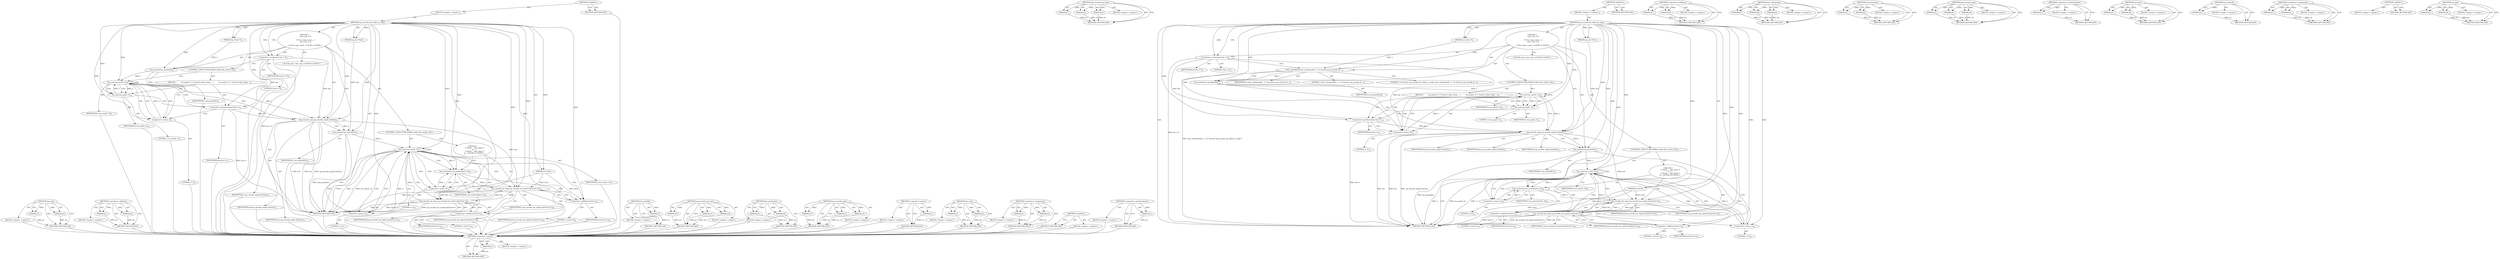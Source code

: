 digraph "lua_pop" {
vulnerable_99 [label=<(METHOD,lua_pop)>];
vulnerable_100 [label=<(PARAM,p1)>];
vulnerable_101 [label=<(PARAM,p2)>];
vulnerable_102 [label=<(BLOCK,&lt;empty&gt;,&lt;empty&gt;)>];
vulnerable_103 [label=<(METHOD_RETURN,ANY)>];
vulnerable_125 [label=<(METHOD,&lt;operator&gt;.addition)>];
vulnerable_126 [label=<(PARAM,p1)>];
vulnerable_127 [label=<(PARAM,p2)>];
vulnerable_128 [label=<(BLOCK,&lt;empty&gt;,&lt;empty&gt;)>];
vulnerable_129 [label=<(METHOD_RETURN,ANY)>];
vulnerable_6 [label=<(METHOD,&lt;global&gt;)<SUB>1</SUB>>];
vulnerable_7 [label=<(BLOCK,&lt;empty&gt;,&lt;empty&gt;)<SUB>1</SUB>>];
vulnerable_8 [label=<(METHOD,mp_encode_lua_table_as_map)<SUB>1</SUB>>];
vulnerable_9 [label=<(PARAM,lua_State *L)<SUB>1</SUB>>];
vulnerable_10 [label=<(PARAM,mp_buf *buf)<SUB>1</SUB>>];
vulnerable_11 [label=<(PARAM,int level)<SUB>1</SUB>>];
vulnerable_12 [label="<(BLOCK,{
    size_t len = 0;

    /* First step: count...,{
    size_t len = 0;

    /* First step: count...)<SUB>1</SUB>>"];
vulnerable_13 [label="<(LOCAL,size_t len: size_t)<SUB>2</SUB>>"];
vulnerable_14 [label=<(&lt;operator&gt;.assignment,len = 0)<SUB>2</SUB>>];
vulnerable_15 [label=<(IDENTIFIER,len,len = 0)<SUB>2</SUB>>];
vulnerable_16 [label=<(LITERAL,0,len = 0)<SUB>2</SUB>>];
vulnerable_17 [label=<(lua_pushnil,lua_pushnil(L))<SUB>8</SUB>>];
vulnerable_18 [label=<(IDENTIFIER,L,lua_pushnil(L))<SUB>8</SUB>>];
vulnerable_19 [label=<(CONTROL_STRUCTURE,WHILE,while (lua_next(L,-2)))<SUB>9</SUB>>];
vulnerable_20 [label=<(lua_next,lua_next(L,-2))<SUB>9</SUB>>];
vulnerable_21 [label=<(IDENTIFIER,L,lua_next(L,-2))<SUB>9</SUB>>];
vulnerable_22 [label=<(&lt;operator&gt;.minus,-2)<SUB>9</SUB>>];
vulnerable_23 [label=<(LITERAL,2,-2)<SUB>9</SUB>>];
vulnerable_24 [label=<(BLOCK,{
         lua_pop(L,1); /* remove value, keep ...,{
         lua_pop(L,1); /* remove value, keep ...)<SUB>9</SUB>>];
vulnerable_25 [label=<(lua_pop,lua_pop(L,1))<SUB>10</SUB>>];
vulnerable_26 [label=<(IDENTIFIER,L,lua_pop(L,1))<SUB>10</SUB>>];
vulnerable_27 [label=<(LITERAL,1,lua_pop(L,1))<SUB>10</SUB>>];
vulnerable_28 [label=<(&lt;operator&gt;.postIncrement,len++)<SUB>11</SUB>>];
vulnerable_29 [label=<(IDENTIFIER,len,len++)<SUB>11</SUB>>];
vulnerable_30 [label=<(mp_encode_map,mp_encode_map(L,buf,len))<SUB>15</SUB>>];
vulnerable_31 [label=<(IDENTIFIER,L,mp_encode_map(L,buf,len))<SUB>15</SUB>>];
vulnerable_32 [label=<(IDENTIFIER,buf,mp_encode_map(L,buf,len))<SUB>15</SUB>>];
vulnerable_33 [label=<(IDENTIFIER,len,mp_encode_map(L,buf,len))<SUB>15</SUB>>];
vulnerable_34 [label=<(lua_pushnil,lua_pushnil(L))<SUB>16</SUB>>];
vulnerable_35 [label=<(IDENTIFIER,L,lua_pushnil(L))<SUB>16</SUB>>];
vulnerable_36 [label=<(CONTROL_STRUCTURE,WHILE,while (lua_next(L,-2)))<SUB>17</SUB>>];
vulnerable_37 [label=<(lua_next,lua_next(L,-2))<SUB>17</SUB>>];
vulnerable_38 [label=<(IDENTIFIER,L,lua_next(L,-2))<SUB>17</SUB>>];
vulnerable_39 [label=<(&lt;operator&gt;.minus,-2)<SUB>17</SUB>>];
vulnerable_40 [label=<(LITERAL,2,-2)<SUB>17</SUB>>];
vulnerable_41 [label="<(BLOCK,{
        /* Stack: ... key value */
        lu...,{
        /* Stack: ... key value */
        lu...)<SUB>17</SUB>>"];
vulnerable_42 [label=<(lua_pushvalue,lua_pushvalue(L,-2))<SUB>19</SUB>>];
vulnerable_43 [label=<(IDENTIFIER,L,lua_pushvalue(L,-2))<SUB>19</SUB>>];
vulnerable_44 [label=<(&lt;operator&gt;.minus,-2)<SUB>19</SUB>>];
vulnerable_45 [label=<(LITERAL,2,-2)<SUB>19</SUB>>];
vulnerable_46 [label=<(mp_encode_lua_type,mp_encode_lua_type(L,buf,level+1))<SUB>20</SUB>>];
vulnerable_47 [label=<(IDENTIFIER,L,mp_encode_lua_type(L,buf,level+1))<SUB>20</SUB>>];
vulnerable_48 [label=<(IDENTIFIER,buf,mp_encode_lua_type(L,buf,level+1))<SUB>20</SUB>>];
vulnerable_49 [label=<(&lt;operator&gt;.addition,level+1)<SUB>20</SUB>>];
vulnerable_50 [label=<(IDENTIFIER,level,level+1)<SUB>20</SUB>>];
vulnerable_51 [label=<(LITERAL,1,level+1)<SUB>20</SUB>>];
vulnerable_52 [label=<(mp_encode_lua_type,mp_encode_lua_type(L,buf,level+1))<SUB>21</SUB>>];
vulnerable_53 [label=<(IDENTIFIER,L,mp_encode_lua_type(L,buf,level+1))<SUB>21</SUB>>];
vulnerable_54 [label=<(IDENTIFIER,buf,mp_encode_lua_type(L,buf,level+1))<SUB>21</SUB>>];
vulnerable_55 [label=<(&lt;operator&gt;.addition,level+1)<SUB>21</SUB>>];
vulnerable_56 [label=<(IDENTIFIER,level,level+1)<SUB>21</SUB>>];
vulnerable_57 [label=<(LITERAL,1,level+1)<SUB>21</SUB>>];
vulnerable_58 [label=<(METHOD_RETURN,void)<SUB>1</SUB>>];
vulnerable_60 [label=<(METHOD_RETURN,ANY)<SUB>1</SUB>>];
vulnerable_86 [label=<(METHOD,lua_pushnil)>];
vulnerable_87 [label=<(PARAM,p1)>];
vulnerable_88 [label=<(BLOCK,&lt;empty&gt;,&lt;empty&gt;)>];
vulnerable_89 [label=<(METHOD_RETURN,ANY)>];
vulnerable_119 [label=<(METHOD,mp_encode_lua_type)>];
vulnerable_120 [label=<(PARAM,p1)>];
vulnerable_121 [label=<(PARAM,p2)>];
vulnerable_122 [label=<(PARAM,p3)>];
vulnerable_123 [label=<(BLOCK,&lt;empty&gt;,&lt;empty&gt;)>];
vulnerable_124 [label=<(METHOD_RETURN,ANY)>];
vulnerable_114 [label=<(METHOD,lua_pushvalue)>];
vulnerable_115 [label=<(PARAM,p1)>];
vulnerable_116 [label=<(PARAM,p2)>];
vulnerable_117 [label=<(BLOCK,&lt;empty&gt;,&lt;empty&gt;)>];
vulnerable_118 [label=<(METHOD_RETURN,ANY)>];
vulnerable_108 [label=<(METHOD,mp_encode_map)>];
vulnerable_109 [label=<(PARAM,p1)>];
vulnerable_110 [label=<(PARAM,p2)>];
vulnerable_111 [label=<(PARAM,p3)>];
vulnerable_112 [label=<(BLOCK,&lt;empty&gt;,&lt;empty&gt;)>];
vulnerable_113 [label=<(METHOD_RETURN,ANY)>];
vulnerable_95 [label=<(METHOD,&lt;operator&gt;.minus)>];
vulnerable_96 [label=<(PARAM,p1)>];
vulnerable_97 [label=<(BLOCK,&lt;empty&gt;,&lt;empty&gt;)>];
vulnerable_98 [label=<(METHOD_RETURN,ANY)>];
vulnerable_90 [label=<(METHOD,lua_next)>];
vulnerable_91 [label=<(PARAM,p1)>];
vulnerable_92 [label=<(PARAM,p2)>];
vulnerable_93 [label=<(BLOCK,&lt;empty&gt;,&lt;empty&gt;)>];
vulnerable_94 [label=<(METHOD_RETURN,ANY)>];
vulnerable_81 [label=<(METHOD,&lt;operator&gt;.assignment)>];
vulnerable_82 [label=<(PARAM,p1)>];
vulnerable_83 [label=<(PARAM,p2)>];
vulnerable_84 [label=<(BLOCK,&lt;empty&gt;,&lt;empty&gt;)>];
vulnerable_85 [label=<(METHOD_RETURN,ANY)>];
vulnerable_75 [label=<(METHOD,&lt;global&gt;)<SUB>1</SUB>>];
vulnerable_76 [label=<(BLOCK,&lt;empty&gt;,&lt;empty&gt;)>];
vulnerable_77 [label=<(METHOD_RETURN,ANY)>];
vulnerable_104 [label=<(METHOD,&lt;operator&gt;.postIncrement)>];
vulnerable_105 [label=<(PARAM,p1)>];
vulnerable_106 [label=<(BLOCK,&lt;empty&gt;,&lt;empty&gt;)>];
vulnerable_107 [label=<(METHOD_RETURN,ANY)>];
fixed_107 [label=<(METHOD,&lt;operator&gt;.minus)>];
fixed_108 [label=<(PARAM,p1)>];
fixed_109 [label=<(BLOCK,&lt;empty&gt;,&lt;empty&gt;)>];
fixed_110 [label=<(METHOD_RETURN,ANY)>];
fixed_131 [label=<(METHOD,mp_encode_lua_type)>];
fixed_132 [label=<(PARAM,p1)>];
fixed_133 [label=<(PARAM,p2)>];
fixed_134 [label=<(PARAM,p3)>];
fixed_135 [label=<(BLOCK,&lt;empty&gt;,&lt;empty&gt;)>];
fixed_136 [label=<(METHOD_RETURN,ANY)>];
fixed_6 [label=<(METHOD,&lt;global&gt;)<SUB>1</SUB>>];
fixed_7 [label=<(BLOCK,&lt;empty&gt;,&lt;empty&gt;)<SUB>1</SUB>>];
fixed_8 [label=<(METHOD,mp_encode_lua_table_as_map)<SUB>1</SUB>>];
fixed_9 [label=<(PARAM,lua_State *L)<SUB>1</SUB>>];
fixed_10 [label=<(PARAM,mp_buf *buf)<SUB>1</SUB>>];
fixed_11 [label=<(PARAM,int level)<SUB>1</SUB>>];
fixed_12 [label="<(BLOCK,{
    size_t len = 0;

    /* First step: count...,{
    size_t len = 0;

    /* First step: count...)<SUB>1</SUB>>"];
fixed_13 [label="<(LOCAL,size_t len: size_t)<SUB>2</SUB>>"];
fixed_14 [label=<(&lt;operator&gt;.assignment,len = 0)<SUB>2</SUB>>];
fixed_15 [label=<(IDENTIFIER,len,len = 0)<SUB>2</SUB>>];
fixed_16 [label=<(LITERAL,0,len = 0)<SUB>2</SUB>>];
fixed_17 [label=<(luaL_checkstack,luaL_checkstack(L, 3, &quot;in function mp_encode_lu...)<SUB>8</SUB>>];
fixed_18 [label=<(IDENTIFIER,L,luaL_checkstack(L, 3, &quot;in function mp_encode_lu...)<SUB>8</SUB>>];
fixed_19 [label=<(LITERAL,3,luaL_checkstack(L, 3, &quot;in function mp_encode_lu...)<SUB>8</SUB>>];
fixed_20 [label=<(LITERAL,&quot;in function mp_encode_lua_table_as_map&quot;,luaL_checkstack(L, 3, &quot;in function mp_encode_lu...)<SUB>8</SUB>>];
fixed_21 [label=<(lua_pushnil,lua_pushnil(L))<SUB>9</SUB>>];
fixed_22 [label=<(IDENTIFIER,L,lua_pushnil(L))<SUB>9</SUB>>];
fixed_23 [label=<(CONTROL_STRUCTURE,WHILE,while (lua_next(L,-2)))<SUB>10</SUB>>];
fixed_24 [label=<(lua_next,lua_next(L,-2))<SUB>10</SUB>>];
fixed_25 [label=<(IDENTIFIER,L,lua_next(L,-2))<SUB>10</SUB>>];
fixed_26 [label=<(&lt;operator&gt;.minus,-2)<SUB>10</SUB>>];
fixed_27 [label=<(LITERAL,2,-2)<SUB>10</SUB>>];
fixed_28 [label=<(BLOCK,{
         lua_pop(L,1); /* remove value, keep ...,{
         lua_pop(L,1); /* remove value, keep ...)<SUB>10</SUB>>];
fixed_29 [label=<(lua_pop,lua_pop(L,1))<SUB>11</SUB>>];
fixed_30 [label=<(IDENTIFIER,L,lua_pop(L,1))<SUB>11</SUB>>];
fixed_31 [label=<(LITERAL,1,lua_pop(L,1))<SUB>11</SUB>>];
fixed_32 [label=<(&lt;operator&gt;.postIncrement,len++)<SUB>12</SUB>>];
fixed_33 [label=<(IDENTIFIER,len,len++)<SUB>12</SUB>>];
fixed_34 [label=<(mp_encode_map,mp_encode_map(L,buf,len))<SUB>16</SUB>>];
fixed_35 [label=<(IDENTIFIER,L,mp_encode_map(L,buf,len))<SUB>16</SUB>>];
fixed_36 [label=<(IDENTIFIER,buf,mp_encode_map(L,buf,len))<SUB>16</SUB>>];
fixed_37 [label=<(IDENTIFIER,len,mp_encode_map(L,buf,len))<SUB>16</SUB>>];
fixed_38 [label=<(lua_pushnil,lua_pushnil(L))<SUB>17</SUB>>];
fixed_39 [label=<(IDENTIFIER,L,lua_pushnil(L))<SUB>17</SUB>>];
fixed_40 [label=<(CONTROL_STRUCTURE,WHILE,while (lua_next(L,-2)))<SUB>18</SUB>>];
fixed_41 [label=<(lua_next,lua_next(L,-2))<SUB>18</SUB>>];
fixed_42 [label=<(IDENTIFIER,L,lua_next(L,-2))<SUB>18</SUB>>];
fixed_43 [label=<(&lt;operator&gt;.minus,-2)<SUB>18</SUB>>];
fixed_44 [label=<(LITERAL,2,-2)<SUB>18</SUB>>];
fixed_45 [label="<(BLOCK,{
        /* Stack: ... key value */
        lu...,{
        /* Stack: ... key value */
        lu...)<SUB>18</SUB>>"];
fixed_46 [label=<(lua_pushvalue,lua_pushvalue(L,-2))<SUB>20</SUB>>];
fixed_47 [label=<(IDENTIFIER,L,lua_pushvalue(L,-2))<SUB>20</SUB>>];
fixed_48 [label=<(&lt;operator&gt;.minus,-2)<SUB>20</SUB>>];
fixed_49 [label=<(LITERAL,2,-2)<SUB>20</SUB>>];
fixed_50 [label=<(mp_encode_lua_type,mp_encode_lua_type(L,buf,level+1))<SUB>21</SUB>>];
fixed_51 [label=<(IDENTIFIER,L,mp_encode_lua_type(L,buf,level+1))<SUB>21</SUB>>];
fixed_52 [label=<(IDENTIFIER,buf,mp_encode_lua_type(L,buf,level+1))<SUB>21</SUB>>];
fixed_53 [label=<(&lt;operator&gt;.addition,level+1)<SUB>21</SUB>>];
fixed_54 [label=<(IDENTIFIER,level,level+1)<SUB>21</SUB>>];
fixed_55 [label=<(LITERAL,1,level+1)<SUB>21</SUB>>];
fixed_56 [label=<(mp_encode_lua_type,mp_encode_lua_type(L,buf,level+1))<SUB>22</SUB>>];
fixed_57 [label=<(IDENTIFIER,L,mp_encode_lua_type(L,buf,level+1))<SUB>22</SUB>>];
fixed_58 [label=<(IDENTIFIER,buf,mp_encode_lua_type(L,buf,level+1))<SUB>22</SUB>>];
fixed_59 [label=<(&lt;operator&gt;.addition,level+1)<SUB>22</SUB>>];
fixed_60 [label=<(IDENTIFIER,level,level+1)<SUB>22</SUB>>];
fixed_61 [label=<(LITERAL,1,level+1)<SUB>22</SUB>>];
fixed_62 [label=<(METHOD_RETURN,void)<SUB>1</SUB>>];
fixed_64 [label=<(METHOD_RETURN,ANY)<SUB>1</SUB>>];
fixed_137 [label=<(METHOD,&lt;operator&gt;.addition)>];
fixed_138 [label=<(PARAM,p1)>];
fixed_139 [label=<(PARAM,p2)>];
fixed_140 [label=<(BLOCK,&lt;empty&gt;,&lt;empty&gt;)>];
fixed_141 [label=<(METHOD_RETURN,ANY)>];
fixed_92 [label=<(METHOD,luaL_checkstack)>];
fixed_93 [label=<(PARAM,p1)>];
fixed_94 [label=<(PARAM,p2)>];
fixed_95 [label=<(PARAM,p3)>];
fixed_96 [label=<(BLOCK,&lt;empty&gt;,&lt;empty&gt;)>];
fixed_97 [label=<(METHOD_RETURN,ANY)>];
fixed_126 [label=<(METHOD,lua_pushvalue)>];
fixed_127 [label=<(PARAM,p1)>];
fixed_128 [label=<(PARAM,p2)>];
fixed_129 [label=<(BLOCK,&lt;empty&gt;,&lt;empty&gt;)>];
fixed_130 [label=<(METHOD_RETURN,ANY)>];
fixed_120 [label=<(METHOD,mp_encode_map)>];
fixed_121 [label=<(PARAM,p1)>];
fixed_122 [label=<(PARAM,p2)>];
fixed_123 [label=<(PARAM,p3)>];
fixed_124 [label=<(BLOCK,&lt;empty&gt;,&lt;empty&gt;)>];
fixed_125 [label=<(METHOD_RETURN,ANY)>];
fixed_116 [label=<(METHOD,&lt;operator&gt;.postIncrement)>];
fixed_117 [label=<(PARAM,p1)>];
fixed_118 [label=<(BLOCK,&lt;empty&gt;,&lt;empty&gt;)>];
fixed_119 [label=<(METHOD_RETURN,ANY)>];
fixed_102 [label=<(METHOD,lua_next)>];
fixed_103 [label=<(PARAM,p1)>];
fixed_104 [label=<(PARAM,p2)>];
fixed_105 [label=<(BLOCK,&lt;empty&gt;,&lt;empty&gt;)>];
fixed_106 [label=<(METHOD_RETURN,ANY)>];
fixed_98 [label=<(METHOD,lua_pushnil)>];
fixed_99 [label=<(PARAM,p1)>];
fixed_100 [label=<(BLOCK,&lt;empty&gt;,&lt;empty&gt;)>];
fixed_101 [label=<(METHOD_RETURN,ANY)>];
fixed_87 [label=<(METHOD,&lt;operator&gt;.assignment)>];
fixed_88 [label=<(PARAM,p1)>];
fixed_89 [label=<(PARAM,p2)>];
fixed_90 [label=<(BLOCK,&lt;empty&gt;,&lt;empty&gt;)>];
fixed_91 [label=<(METHOD_RETURN,ANY)>];
fixed_81 [label=<(METHOD,&lt;global&gt;)<SUB>1</SUB>>];
fixed_82 [label=<(BLOCK,&lt;empty&gt;,&lt;empty&gt;)>];
fixed_83 [label=<(METHOD_RETURN,ANY)>];
fixed_111 [label=<(METHOD,lua_pop)>];
fixed_112 [label=<(PARAM,p1)>];
fixed_113 [label=<(PARAM,p2)>];
fixed_114 [label=<(BLOCK,&lt;empty&gt;,&lt;empty&gt;)>];
fixed_115 [label=<(METHOD_RETURN,ANY)>];
vulnerable_99 -> vulnerable_100  [key=0, label="AST: "];
vulnerable_99 -> vulnerable_100  [key=1, label="DDG: "];
vulnerable_99 -> vulnerable_102  [key=0, label="AST: "];
vulnerable_99 -> vulnerable_101  [key=0, label="AST: "];
vulnerable_99 -> vulnerable_101  [key=1, label="DDG: "];
vulnerable_99 -> vulnerable_103  [key=0, label="AST: "];
vulnerable_99 -> vulnerable_103  [key=1, label="CFG: "];
vulnerable_100 -> vulnerable_103  [key=0, label="DDG: p1"];
vulnerable_101 -> vulnerable_103  [key=0, label="DDG: p2"];
vulnerable_102 -> fixed_107  [key=0];
vulnerable_103 -> fixed_107  [key=0];
vulnerable_125 -> vulnerable_126  [key=0, label="AST: "];
vulnerable_125 -> vulnerable_126  [key=1, label="DDG: "];
vulnerable_125 -> vulnerable_128  [key=0, label="AST: "];
vulnerable_125 -> vulnerable_127  [key=0, label="AST: "];
vulnerable_125 -> vulnerable_127  [key=1, label="DDG: "];
vulnerable_125 -> vulnerable_129  [key=0, label="AST: "];
vulnerable_125 -> vulnerable_129  [key=1, label="CFG: "];
vulnerable_126 -> vulnerable_129  [key=0, label="DDG: p1"];
vulnerable_127 -> vulnerable_129  [key=0, label="DDG: p2"];
vulnerable_128 -> fixed_107  [key=0];
vulnerable_129 -> fixed_107  [key=0];
vulnerable_6 -> vulnerable_7  [key=0, label="AST: "];
vulnerable_6 -> vulnerable_60  [key=0, label="AST: "];
vulnerable_6 -> vulnerable_60  [key=1, label="CFG: "];
vulnerable_7 -> vulnerable_8  [key=0, label="AST: "];
vulnerable_8 -> vulnerable_9  [key=0, label="AST: "];
vulnerable_8 -> vulnerable_9  [key=1, label="DDG: "];
vulnerable_8 -> vulnerable_10  [key=0, label="AST: "];
vulnerable_8 -> vulnerable_10  [key=1, label="DDG: "];
vulnerable_8 -> vulnerable_11  [key=0, label="AST: "];
vulnerable_8 -> vulnerable_11  [key=1, label="DDG: "];
vulnerable_8 -> vulnerable_12  [key=0, label="AST: "];
vulnerable_8 -> vulnerable_58  [key=0, label="AST: "];
vulnerable_8 -> vulnerable_14  [key=0, label="CFG: "];
vulnerable_8 -> vulnerable_14  [key=1, label="DDG: "];
vulnerable_8 -> vulnerable_17  [key=0, label="DDG: "];
vulnerable_8 -> vulnerable_30  [key=0, label="DDG: "];
vulnerable_8 -> vulnerable_34  [key=0, label="DDG: "];
vulnerable_8 -> vulnerable_20  [key=0, label="DDG: "];
vulnerable_8 -> vulnerable_37  [key=0, label="DDG: "];
vulnerable_8 -> vulnerable_22  [key=0, label="DDG: "];
vulnerable_8 -> vulnerable_25  [key=0, label="DDG: "];
vulnerable_8 -> vulnerable_28  [key=0, label="DDG: "];
vulnerable_8 -> vulnerable_39  [key=0, label="DDG: "];
vulnerable_8 -> vulnerable_42  [key=0, label="DDG: "];
vulnerable_8 -> vulnerable_46  [key=0, label="DDG: "];
vulnerable_8 -> vulnerable_52  [key=0, label="DDG: "];
vulnerable_8 -> vulnerable_44  [key=0, label="DDG: "];
vulnerable_8 -> vulnerable_49  [key=0, label="DDG: "];
vulnerable_8 -> vulnerable_55  [key=0, label="DDG: "];
vulnerable_9 -> vulnerable_17  [key=0, label="DDG: L"];
vulnerable_10 -> vulnerable_30  [key=0, label="DDG: buf"];
vulnerable_11 -> vulnerable_58  [key=0, label="DDG: level"];
vulnerable_11 -> vulnerable_46  [key=0, label="DDG: level"];
vulnerable_11 -> vulnerable_49  [key=0, label="DDG: level"];
vulnerable_12 -> vulnerable_13  [key=0, label="AST: "];
vulnerable_12 -> vulnerable_14  [key=0, label="AST: "];
vulnerable_12 -> vulnerable_17  [key=0, label="AST: "];
vulnerable_12 -> vulnerable_19  [key=0, label="AST: "];
vulnerable_12 -> vulnerable_30  [key=0, label="AST: "];
vulnerable_12 -> vulnerable_34  [key=0, label="AST: "];
vulnerable_12 -> vulnerable_36  [key=0, label="AST: "];
vulnerable_13 -> fixed_107  [key=0];
vulnerable_14 -> vulnerable_15  [key=0, label="AST: "];
vulnerable_14 -> vulnerable_16  [key=0, label="AST: "];
vulnerable_14 -> vulnerable_17  [key=0, label="CFG: "];
vulnerable_14 -> vulnerable_58  [key=0, label="DDG: len = 0"];
vulnerable_14 -> vulnerable_30  [key=0, label="DDG: len"];
vulnerable_14 -> vulnerable_28  [key=0, label="DDG: len"];
vulnerable_15 -> fixed_107  [key=0];
vulnerable_16 -> fixed_107  [key=0];
vulnerable_17 -> vulnerable_18  [key=0, label="AST: "];
vulnerable_17 -> vulnerable_22  [key=0, label="CFG: "];
vulnerable_17 -> vulnerable_20  [key=0, label="DDG: L"];
vulnerable_18 -> fixed_107  [key=0];
vulnerable_19 -> vulnerable_20  [key=0, label="AST: "];
vulnerable_19 -> vulnerable_24  [key=0, label="AST: "];
vulnerable_20 -> vulnerable_21  [key=0, label="AST: "];
vulnerable_20 -> vulnerable_22  [key=0, label="AST: "];
vulnerable_20 -> vulnerable_22  [key=1, label="CDG: "];
vulnerable_20 -> vulnerable_25  [key=0, label="CFG: "];
vulnerable_20 -> vulnerable_25  [key=1, label="DDG: L"];
vulnerable_20 -> vulnerable_25  [key=2, label="CDG: "];
vulnerable_20 -> vulnerable_30  [key=0, label="CFG: "];
vulnerable_20 -> vulnerable_30  [key=1, label="DDG: L"];
vulnerable_20 -> vulnerable_28  [key=0, label="CDG: "];
vulnerable_20 -> vulnerable_20  [key=0, label="CDG: "];
vulnerable_21 -> fixed_107  [key=0];
vulnerable_22 -> vulnerable_23  [key=0, label="AST: "];
vulnerable_22 -> vulnerable_20  [key=0, label="CFG: "];
vulnerable_22 -> vulnerable_20  [key=1, label="DDG: 2"];
vulnerable_23 -> fixed_107  [key=0];
vulnerable_24 -> vulnerable_25  [key=0, label="AST: "];
vulnerable_24 -> vulnerable_28  [key=0, label="AST: "];
vulnerable_25 -> vulnerable_26  [key=0, label="AST: "];
vulnerable_25 -> vulnerable_27  [key=0, label="AST: "];
vulnerable_25 -> vulnerable_28  [key=0, label="CFG: "];
vulnerable_25 -> vulnerable_20  [key=0, label="DDG: L"];
vulnerable_26 -> fixed_107  [key=0];
vulnerable_27 -> fixed_107  [key=0];
vulnerable_28 -> vulnerable_29  [key=0, label="AST: "];
vulnerable_28 -> vulnerable_22  [key=0, label="CFG: "];
vulnerable_28 -> vulnerable_58  [key=0, label="DDG: len++"];
vulnerable_28 -> vulnerable_30  [key=0, label="DDG: len"];
vulnerable_29 -> fixed_107  [key=0];
vulnerable_30 -> vulnerable_31  [key=0, label="AST: "];
vulnerable_30 -> vulnerable_32  [key=0, label="AST: "];
vulnerable_30 -> vulnerable_33  [key=0, label="AST: "];
vulnerable_30 -> vulnerable_34  [key=0, label="CFG: "];
vulnerable_30 -> vulnerable_34  [key=1, label="DDG: L"];
vulnerable_30 -> vulnerable_58  [key=0, label="DDG: buf"];
vulnerable_30 -> vulnerable_58  [key=1, label="DDG: len"];
vulnerable_30 -> vulnerable_58  [key=2, label="DDG: mp_encode_map(L,buf,len)"];
vulnerable_30 -> vulnerable_46  [key=0, label="DDG: buf"];
vulnerable_31 -> fixed_107  [key=0];
vulnerable_32 -> fixed_107  [key=0];
vulnerable_33 -> fixed_107  [key=0];
vulnerable_34 -> vulnerable_35  [key=0, label="AST: "];
vulnerable_34 -> vulnerable_39  [key=0, label="CFG: "];
vulnerable_34 -> vulnerable_58  [key=0, label="DDG: lua_pushnil(L)"];
vulnerable_34 -> vulnerable_37  [key=0, label="DDG: L"];
vulnerable_35 -> fixed_107  [key=0];
vulnerable_36 -> vulnerable_37  [key=0, label="AST: "];
vulnerable_36 -> vulnerable_41  [key=0, label="AST: "];
vulnerable_37 -> vulnerable_38  [key=0, label="AST: "];
vulnerable_37 -> vulnerable_39  [key=0, label="AST: "];
vulnerable_37 -> vulnerable_39  [key=1, label="CDG: "];
vulnerable_37 -> vulnerable_58  [key=0, label="CFG: "];
vulnerable_37 -> vulnerable_58  [key=1, label="DDG: L"];
vulnerable_37 -> vulnerable_58  [key=2, label="DDG: -2"];
vulnerable_37 -> vulnerable_58  [key=3, label="DDG: lua_next(L,-2)"];
vulnerable_37 -> vulnerable_44  [key=0, label="CFG: "];
vulnerable_37 -> vulnerable_44  [key=1, label="CDG: "];
vulnerable_37 -> vulnerable_42  [key=0, label="DDG: L"];
vulnerable_37 -> vulnerable_42  [key=1, label="CDG: "];
vulnerable_37 -> vulnerable_49  [key=0, label="CDG: "];
vulnerable_37 -> vulnerable_52  [key=0, label="CDG: "];
vulnerable_37 -> vulnerable_37  [key=0, label="CDG: "];
vulnerable_37 -> vulnerable_46  [key=0, label="CDG: "];
vulnerable_37 -> vulnerable_55  [key=0, label="CDG: "];
vulnerable_38 -> fixed_107  [key=0];
vulnerable_39 -> vulnerable_40  [key=0, label="AST: "];
vulnerable_39 -> vulnerable_37  [key=0, label="CFG: "];
vulnerable_39 -> vulnerable_37  [key=1, label="DDG: 2"];
vulnerable_40 -> fixed_107  [key=0];
vulnerable_41 -> vulnerable_42  [key=0, label="AST: "];
vulnerable_41 -> vulnerable_46  [key=0, label="AST: "];
vulnerable_41 -> vulnerable_52  [key=0, label="AST: "];
vulnerable_42 -> vulnerable_43  [key=0, label="AST: "];
vulnerable_42 -> vulnerable_44  [key=0, label="AST: "];
vulnerable_42 -> vulnerable_49  [key=0, label="CFG: "];
vulnerable_42 -> vulnerable_46  [key=0, label="DDG: L"];
vulnerable_43 -> fixed_107  [key=0];
vulnerable_44 -> vulnerable_45  [key=0, label="AST: "];
vulnerable_44 -> vulnerable_42  [key=0, label="CFG: "];
vulnerable_44 -> vulnerable_42  [key=1, label="DDG: 2"];
vulnerable_45 -> fixed_107  [key=0];
vulnerable_46 -> vulnerable_47  [key=0, label="AST: "];
vulnerable_46 -> vulnerable_48  [key=0, label="AST: "];
vulnerable_46 -> vulnerable_49  [key=0, label="AST: "];
vulnerable_46 -> vulnerable_55  [key=0, label="CFG: "];
vulnerable_46 -> vulnerable_52  [key=0, label="DDG: L"];
vulnerable_46 -> vulnerable_52  [key=1, label="DDG: buf"];
vulnerable_47 -> fixed_107  [key=0];
vulnerable_48 -> fixed_107  [key=0];
vulnerable_49 -> vulnerable_50  [key=0, label="AST: "];
vulnerable_49 -> vulnerable_51  [key=0, label="AST: "];
vulnerable_49 -> vulnerable_46  [key=0, label="CFG: "];
vulnerable_50 -> fixed_107  [key=0];
vulnerable_51 -> fixed_107  [key=0];
vulnerable_52 -> vulnerable_53  [key=0, label="AST: "];
vulnerable_52 -> vulnerable_54  [key=0, label="AST: "];
vulnerable_52 -> vulnerable_55  [key=0, label="AST: "];
vulnerable_52 -> vulnerable_39  [key=0, label="CFG: "];
vulnerable_52 -> vulnerable_58  [key=0, label="DDG: buf"];
vulnerable_52 -> vulnerable_58  [key=1, label="DDG: level+1"];
vulnerable_52 -> vulnerable_58  [key=2, label="DDG: mp_encode_lua_type(L,buf,level+1)"];
vulnerable_52 -> vulnerable_37  [key=0, label="DDG: L"];
vulnerable_52 -> vulnerable_46  [key=0, label="DDG: buf"];
vulnerable_53 -> fixed_107  [key=0];
vulnerable_54 -> fixed_107  [key=0];
vulnerable_55 -> vulnerable_56  [key=0, label="AST: "];
vulnerable_55 -> vulnerable_57  [key=0, label="AST: "];
vulnerable_55 -> vulnerable_52  [key=0, label="CFG: "];
vulnerable_56 -> fixed_107  [key=0];
vulnerable_57 -> fixed_107  [key=0];
vulnerable_58 -> fixed_107  [key=0];
vulnerable_60 -> fixed_107  [key=0];
vulnerable_86 -> vulnerable_87  [key=0, label="AST: "];
vulnerable_86 -> vulnerable_87  [key=1, label="DDG: "];
vulnerable_86 -> vulnerable_88  [key=0, label="AST: "];
vulnerable_86 -> vulnerable_89  [key=0, label="AST: "];
vulnerable_86 -> vulnerable_89  [key=1, label="CFG: "];
vulnerable_87 -> vulnerable_89  [key=0, label="DDG: p1"];
vulnerable_88 -> fixed_107  [key=0];
vulnerable_89 -> fixed_107  [key=0];
vulnerable_119 -> vulnerable_120  [key=0, label="AST: "];
vulnerable_119 -> vulnerable_120  [key=1, label="DDG: "];
vulnerable_119 -> vulnerable_123  [key=0, label="AST: "];
vulnerable_119 -> vulnerable_121  [key=0, label="AST: "];
vulnerable_119 -> vulnerable_121  [key=1, label="DDG: "];
vulnerable_119 -> vulnerable_124  [key=0, label="AST: "];
vulnerable_119 -> vulnerable_124  [key=1, label="CFG: "];
vulnerable_119 -> vulnerable_122  [key=0, label="AST: "];
vulnerable_119 -> vulnerable_122  [key=1, label="DDG: "];
vulnerable_120 -> vulnerable_124  [key=0, label="DDG: p1"];
vulnerable_121 -> vulnerable_124  [key=0, label="DDG: p2"];
vulnerable_122 -> vulnerable_124  [key=0, label="DDG: p3"];
vulnerable_123 -> fixed_107  [key=0];
vulnerable_124 -> fixed_107  [key=0];
vulnerable_114 -> vulnerable_115  [key=0, label="AST: "];
vulnerable_114 -> vulnerable_115  [key=1, label="DDG: "];
vulnerable_114 -> vulnerable_117  [key=0, label="AST: "];
vulnerable_114 -> vulnerable_116  [key=0, label="AST: "];
vulnerable_114 -> vulnerable_116  [key=1, label="DDG: "];
vulnerable_114 -> vulnerable_118  [key=0, label="AST: "];
vulnerable_114 -> vulnerable_118  [key=1, label="CFG: "];
vulnerable_115 -> vulnerable_118  [key=0, label="DDG: p1"];
vulnerable_116 -> vulnerable_118  [key=0, label="DDG: p2"];
vulnerable_117 -> fixed_107  [key=0];
vulnerable_118 -> fixed_107  [key=0];
vulnerable_108 -> vulnerable_109  [key=0, label="AST: "];
vulnerable_108 -> vulnerable_109  [key=1, label="DDG: "];
vulnerable_108 -> vulnerable_112  [key=0, label="AST: "];
vulnerable_108 -> vulnerable_110  [key=0, label="AST: "];
vulnerable_108 -> vulnerable_110  [key=1, label="DDG: "];
vulnerable_108 -> vulnerable_113  [key=0, label="AST: "];
vulnerable_108 -> vulnerable_113  [key=1, label="CFG: "];
vulnerable_108 -> vulnerable_111  [key=0, label="AST: "];
vulnerable_108 -> vulnerable_111  [key=1, label="DDG: "];
vulnerable_109 -> vulnerable_113  [key=0, label="DDG: p1"];
vulnerable_110 -> vulnerable_113  [key=0, label="DDG: p2"];
vulnerable_111 -> vulnerable_113  [key=0, label="DDG: p3"];
vulnerable_112 -> fixed_107  [key=0];
vulnerable_113 -> fixed_107  [key=0];
vulnerable_95 -> vulnerable_96  [key=0, label="AST: "];
vulnerable_95 -> vulnerable_96  [key=1, label="DDG: "];
vulnerable_95 -> vulnerable_97  [key=0, label="AST: "];
vulnerable_95 -> vulnerable_98  [key=0, label="AST: "];
vulnerable_95 -> vulnerable_98  [key=1, label="CFG: "];
vulnerable_96 -> vulnerable_98  [key=0, label="DDG: p1"];
vulnerable_97 -> fixed_107  [key=0];
vulnerable_98 -> fixed_107  [key=0];
vulnerable_90 -> vulnerable_91  [key=0, label="AST: "];
vulnerable_90 -> vulnerable_91  [key=1, label="DDG: "];
vulnerable_90 -> vulnerable_93  [key=0, label="AST: "];
vulnerable_90 -> vulnerable_92  [key=0, label="AST: "];
vulnerable_90 -> vulnerable_92  [key=1, label="DDG: "];
vulnerable_90 -> vulnerable_94  [key=0, label="AST: "];
vulnerable_90 -> vulnerable_94  [key=1, label="CFG: "];
vulnerable_91 -> vulnerable_94  [key=0, label="DDG: p1"];
vulnerable_92 -> vulnerable_94  [key=0, label="DDG: p2"];
vulnerable_93 -> fixed_107  [key=0];
vulnerable_94 -> fixed_107  [key=0];
vulnerable_81 -> vulnerable_82  [key=0, label="AST: "];
vulnerable_81 -> vulnerable_82  [key=1, label="DDG: "];
vulnerable_81 -> vulnerable_84  [key=0, label="AST: "];
vulnerable_81 -> vulnerable_83  [key=0, label="AST: "];
vulnerable_81 -> vulnerable_83  [key=1, label="DDG: "];
vulnerable_81 -> vulnerable_85  [key=0, label="AST: "];
vulnerable_81 -> vulnerable_85  [key=1, label="CFG: "];
vulnerable_82 -> vulnerable_85  [key=0, label="DDG: p1"];
vulnerable_83 -> vulnerable_85  [key=0, label="DDG: p2"];
vulnerable_84 -> fixed_107  [key=0];
vulnerable_85 -> fixed_107  [key=0];
vulnerable_75 -> vulnerable_76  [key=0, label="AST: "];
vulnerable_75 -> vulnerable_77  [key=0, label="AST: "];
vulnerable_75 -> vulnerable_77  [key=1, label="CFG: "];
vulnerable_76 -> fixed_107  [key=0];
vulnerable_77 -> fixed_107  [key=0];
vulnerable_104 -> vulnerable_105  [key=0, label="AST: "];
vulnerable_104 -> vulnerable_105  [key=1, label="DDG: "];
vulnerable_104 -> vulnerable_106  [key=0, label="AST: "];
vulnerable_104 -> vulnerable_107  [key=0, label="AST: "];
vulnerable_104 -> vulnerable_107  [key=1, label="CFG: "];
vulnerable_105 -> vulnerable_107  [key=0, label="DDG: p1"];
vulnerable_106 -> fixed_107  [key=0];
vulnerable_107 -> fixed_107  [key=0];
fixed_107 -> fixed_108  [key=0, label="AST: "];
fixed_107 -> fixed_108  [key=1, label="DDG: "];
fixed_107 -> fixed_109  [key=0, label="AST: "];
fixed_107 -> fixed_110  [key=0, label="AST: "];
fixed_107 -> fixed_110  [key=1, label="CFG: "];
fixed_108 -> fixed_110  [key=0, label="DDG: p1"];
fixed_131 -> fixed_132  [key=0, label="AST: "];
fixed_131 -> fixed_132  [key=1, label="DDG: "];
fixed_131 -> fixed_135  [key=0, label="AST: "];
fixed_131 -> fixed_133  [key=0, label="AST: "];
fixed_131 -> fixed_133  [key=1, label="DDG: "];
fixed_131 -> fixed_136  [key=0, label="AST: "];
fixed_131 -> fixed_136  [key=1, label="CFG: "];
fixed_131 -> fixed_134  [key=0, label="AST: "];
fixed_131 -> fixed_134  [key=1, label="DDG: "];
fixed_132 -> fixed_136  [key=0, label="DDG: p1"];
fixed_133 -> fixed_136  [key=0, label="DDG: p2"];
fixed_134 -> fixed_136  [key=0, label="DDG: p3"];
fixed_6 -> fixed_7  [key=0, label="AST: "];
fixed_6 -> fixed_64  [key=0, label="AST: "];
fixed_6 -> fixed_64  [key=1, label="CFG: "];
fixed_7 -> fixed_8  [key=0, label="AST: "];
fixed_8 -> fixed_9  [key=0, label="AST: "];
fixed_8 -> fixed_9  [key=1, label="DDG: "];
fixed_8 -> fixed_10  [key=0, label="AST: "];
fixed_8 -> fixed_10  [key=1, label="DDG: "];
fixed_8 -> fixed_11  [key=0, label="AST: "];
fixed_8 -> fixed_11  [key=1, label="DDG: "];
fixed_8 -> fixed_12  [key=0, label="AST: "];
fixed_8 -> fixed_62  [key=0, label="AST: "];
fixed_8 -> fixed_14  [key=0, label="CFG: "];
fixed_8 -> fixed_14  [key=1, label="DDG: "];
fixed_8 -> fixed_17  [key=0, label="DDG: "];
fixed_8 -> fixed_21  [key=0, label="DDG: "];
fixed_8 -> fixed_34  [key=0, label="DDG: "];
fixed_8 -> fixed_38  [key=0, label="DDG: "];
fixed_8 -> fixed_24  [key=0, label="DDG: "];
fixed_8 -> fixed_41  [key=0, label="DDG: "];
fixed_8 -> fixed_26  [key=0, label="DDG: "];
fixed_8 -> fixed_29  [key=0, label="DDG: "];
fixed_8 -> fixed_32  [key=0, label="DDG: "];
fixed_8 -> fixed_43  [key=0, label="DDG: "];
fixed_8 -> fixed_46  [key=0, label="DDG: "];
fixed_8 -> fixed_50  [key=0, label="DDG: "];
fixed_8 -> fixed_56  [key=0, label="DDG: "];
fixed_8 -> fixed_48  [key=0, label="DDG: "];
fixed_8 -> fixed_53  [key=0, label="DDG: "];
fixed_8 -> fixed_59  [key=0, label="DDG: "];
fixed_9 -> fixed_17  [key=0, label="DDG: L"];
fixed_10 -> fixed_34  [key=0, label="DDG: buf"];
fixed_11 -> fixed_62  [key=0, label="DDG: level"];
fixed_11 -> fixed_50  [key=0, label="DDG: level"];
fixed_11 -> fixed_53  [key=0, label="DDG: level"];
fixed_12 -> fixed_13  [key=0, label="AST: "];
fixed_12 -> fixed_14  [key=0, label="AST: "];
fixed_12 -> fixed_17  [key=0, label="AST: "];
fixed_12 -> fixed_21  [key=0, label="AST: "];
fixed_12 -> fixed_23  [key=0, label="AST: "];
fixed_12 -> fixed_34  [key=0, label="AST: "];
fixed_12 -> fixed_38  [key=0, label="AST: "];
fixed_12 -> fixed_40  [key=0, label="AST: "];
fixed_14 -> fixed_15  [key=0, label="AST: "];
fixed_14 -> fixed_16  [key=0, label="AST: "];
fixed_14 -> fixed_17  [key=0, label="CFG: "];
fixed_14 -> fixed_62  [key=0, label="DDG: len = 0"];
fixed_14 -> fixed_34  [key=0, label="DDG: len"];
fixed_14 -> fixed_32  [key=0, label="DDG: len"];
fixed_17 -> fixed_18  [key=0, label="AST: "];
fixed_17 -> fixed_19  [key=0, label="AST: "];
fixed_17 -> fixed_20  [key=0, label="AST: "];
fixed_17 -> fixed_21  [key=0, label="CFG: "];
fixed_17 -> fixed_21  [key=1, label="DDG: L"];
fixed_17 -> fixed_62  [key=0, label="DDG: luaL_checkstack(L, 3, &quot;in function mp_encode_lua_table_as_map&quot;)"];
fixed_21 -> fixed_22  [key=0, label="AST: "];
fixed_21 -> fixed_26  [key=0, label="CFG: "];
fixed_21 -> fixed_24  [key=0, label="DDG: L"];
fixed_23 -> fixed_24  [key=0, label="AST: "];
fixed_23 -> fixed_28  [key=0, label="AST: "];
fixed_24 -> fixed_25  [key=0, label="AST: "];
fixed_24 -> fixed_26  [key=0, label="AST: "];
fixed_24 -> fixed_26  [key=1, label="CDG: "];
fixed_24 -> fixed_29  [key=0, label="CFG: "];
fixed_24 -> fixed_29  [key=1, label="DDG: L"];
fixed_24 -> fixed_29  [key=2, label="CDG: "];
fixed_24 -> fixed_34  [key=0, label="CFG: "];
fixed_24 -> fixed_34  [key=1, label="DDG: L"];
fixed_24 -> fixed_24  [key=0, label="CDG: "];
fixed_24 -> fixed_32  [key=0, label="CDG: "];
fixed_26 -> fixed_27  [key=0, label="AST: "];
fixed_26 -> fixed_24  [key=0, label="CFG: "];
fixed_26 -> fixed_24  [key=1, label="DDG: 2"];
fixed_28 -> fixed_29  [key=0, label="AST: "];
fixed_28 -> fixed_32  [key=0, label="AST: "];
fixed_29 -> fixed_30  [key=0, label="AST: "];
fixed_29 -> fixed_31  [key=0, label="AST: "];
fixed_29 -> fixed_32  [key=0, label="CFG: "];
fixed_29 -> fixed_24  [key=0, label="DDG: L"];
fixed_32 -> fixed_33  [key=0, label="AST: "];
fixed_32 -> fixed_26  [key=0, label="CFG: "];
fixed_32 -> fixed_62  [key=0, label="DDG: len++"];
fixed_32 -> fixed_34  [key=0, label="DDG: len"];
fixed_34 -> fixed_35  [key=0, label="AST: "];
fixed_34 -> fixed_36  [key=0, label="AST: "];
fixed_34 -> fixed_37  [key=0, label="AST: "];
fixed_34 -> fixed_38  [key=0, label="CFG: "];
fixed_34 -> fixed_38  [key=1, label="DDG: L"];
fixed_34 -> fixed_62  [key=0, label="DDG: buf"];
fixed_34 -> fixed_62  [key=1, label="DDG: len"];
fixed_34 -> fixed_62  [key=2, label="DDG: mp_encode_map(L,buf,len)"];
fixed_34 -> fixed_50  [key=0, label="DDG: buf"];
fixed_38 -> fixed_39  [key=0, label="AST: "];
fixed_38 -> fixed_43  [key=0, label="CFG: "];
fixed_38 -> fixed_62  [key=0, label="DDG: lua_pushnil(L)"];
fixed_38 -> fixed_41  [key=0, label="DDG: L"];
fixed_40 -> fixed_41  [key=0, label="AST: "];
fixed_40 -> fixed_45  [key=0, label="AST: "];
fixed_41 -> fixed_42  [key=0, label="AST: "];
fixed_41 -> fixed_43  [key=0, label="AST: "];
fixed_41 -> fixed_43  [key=1, label="CDG: "];
fixed_41 -> fixed_62  [key=0, label="CFG: "];
fixed_41 -> fixed_62  [key=1, label="DDG: L"];
fixed_41 -> fixed_62  [key=2, label="DDG: -2"];
fixed_41 -> fixed_62  [key=3, label="DDG: lua_next(L,-2)"];
fixed_41 -> fixed_48  [key=0, label="CFG: "];
fixed_41 -> fixed_48  [key=1, label="CDG: "];
fixed_41 -> fixed_46  [key=0, label="DDG: L"];
fixed_41 -> fixed_46  [key=1, label="CDG: "];
fixed_41 -> fixed_53  [key=0, label="CDG: "];
fixed_41 -> fixed_56  [key=0, label="CDG: "];
fixed_41 -> fixed_41  [key=0, label="CDG: "];
fixed_41 -> fixed_50  [key=0, label="CDG: "];
fixed_41 -> fixed_59  [key=0, label="CDG: "];
fixed_43 -> fixed_44  [key=0, label="AST: "];
fixed_43 -> fixed_41  [key=0, label="CFG: "];
fixed_43 -> fixed_41  [key=1, label="DDG: 2"];
fixed_45 -> fixed_46  [key=0, label="AST: "];
fixed_45 -> fixed_50  [key=0, label="AST: "];
fixed_45 -> fixed_56  [key=0, label="AST: "];
fixed_46 -> fixed_47  [key=0, label="AST: "];
fixed_46 -> fixed_48  [key=0, label="AST: "];
fixed_46 -> fixed_53  [key=0, label="CFG: "];
fixed_46 -> fixed_50  [key=0, label="DDG: L"];
fixed_48 -> fixed_49  [key=0, label="AST: "];
fixed_48 -> fixed_46  [key=0, label="CFG: "];
fixed_48 -> fixed_46  [key=1, label="DDG: 2"];
fixed_50 -> fixed_51  [key=0, label="AST: "];
fixed_50 -> fixed_52  [key=0, label="AST: "];
fixed_50 -> fixed_53  [key=0, label="AST: "];
fixed_50 -> fixed_59  [key=0, label="CFG: "];
fixed_50 -> fixed_56  [key=0, label="DDG: L"];
fixed_50 -> fixed_56  [key=1, label="DDG: buf"];
fixed_53 -> fixed_54  [key=0, label="AST: "];
fixed_53 -> fixed_55  [key=0, label="AST: "];
fixed_53 -> fixed_50  [key=0, label="CFG: "];
fixed_56 -> fixed_57  [key=0, label="AST: "];
fixed_56 -> fixed_58  [key=0, label="AST: "];
fixed_56 -> fixed_59  [key=0, label="AST: "];
fixed_56 -> fixed_43  [key=0, label="CFG: "];
fixed_56 -> fixed_62  [key=0, label="DDG: buf"];
fixed_56 -> fixed_62  [key=1, label="DDG: level+1"];
fixed_56 -> fixed_62  [key=2, label="DDG: mp_encode_lua_type(L,buf,level+1)"];
fixed_56 -> fixed_41  [key=0, label="DDG: L"];
fixed_56 -> fixed_50  [key=0, label="DDG: buf"];
fixed_59 -> fixed_60  [key=0, label="AST: "];
fixed_59 -> fixed_61  [key=0, label="AST: "];
fixed_59 -> fixed_56  [key=0, label="CFG: "];
fixed_137 -> fixed_138  [key=0, label="AST: "];
fixed_137 -> fixed_138  [key=1, label="DDG: "];
fixed_137 -> fixed_140  [key=0, label="AST: "];
fixed_137 -> fixed_139  [key=0, label="AST: "];
fixed_137 -> fixed_139  [key=1, label="DDG: "];
fixed_137 -> fixed_141  [key=0, label="AST: "];
fixed_137 -> fixed_141  [key=1, label="CFG: "];
fixed_138 -> fixed_141  [key=0, label="DDG: p1"];
fixed_139 -> fixed_141  [key=0, label="DDG: p2"];
fixed_92 -> fixed_93  [key=0, label="AST: "];
fixed_92 -> fixed_93  [key=1, label="DDG: "];
fixed_92 -> fixed_96  [key=0, label="AST: "];
fixed_92 -> fixed_94  [key=0, label="AST: "];
fixed_92 -> fixed_94  [key=1, label="DDG: "];
fixed_92 -> fixed_97  [key=0, label="AST: "];
fixed_92 -> fixed_97  [key=1, label="CFG: "];
fixed_92 -> fixed_95  [key=0, label="AST: "];
fixed_92 -> fixed_95  [key=1, label="DDG: "];
fixed_93 -> fixed_97  [key=0, label="DDG: p1"];
fixed_94 -> fixed_97  [key=0, label="DDG: p2"];
fixed_95 -> fixed_97  [key=0, label="DDG: p3"];
fixed_126 -> fixed_127  [key=0, label="AST: "];
fixed_126 -> fixed_127  [key=1, label="DDG: "];
fixed_126 -> fixed_129  [key=0, label="AST: "];
fixed_126 -> fixed_128  [key=0, label="AST: "];
fixed_126 -> fixed_128  [key=1, label="DDG: "];
fixed_126 -> fixed_130  [key=0, label="AST: "];
fixed_126 -> fixed_130  [key=1, label="CFG: "];
fixed_127 -> fixed_130  [key=0, label="DDG: p1"];
fixed_128 -> fixed_130  [key=0, label="DDG: p2"];
fixed_120 -> fixed_121  [key=0, label="AST: "];
fixed_120 -> fixed_121  [key=1, label="DDG: "];
fixed_120 -> fixed_124  [key=0, label="AST: "];
fixed_120 -> fixed_122  [key=0, label="AST: "];
fixed_120 -> fixed_122  [key=1, label="DDG: "];
fixed_120 -> fixed_125  [key=0, label="AST: "];
fixed_120 -> fixed_125  [key=1, label="CFG: "];
fixed_120 -> fixed_123  [key=0, label="AST: "];
fixed_120 -> fixed_123  [key=1, label="DDG: "];
fixed_121 -> fixed_125  [key=0, label="DDG: p1"];
fixed_122 -> fixed_125  [key=0, label="DDG: p2"];
fixed_123 -> fixed_125  [key=0, label="DDG: p3"];
fixed_116 -> fixed_117  [key=0, label="AST: "];
fixed_116 -> fixed_117  [key=1, label="DDG: "];
fixed_116 -> fixed_118  [key=0, label="AST: "];
fixed_116 -> fixed_119  [key=0, label="AST: "];
fixed_116 -> fixed_119  [key=1, label="CFG: "];
fixed_117 -> fixed_119  [key=0, label="DDG: p1"];
fixed_102 -> fixed_103  [key=0, label="AST: "];
fixed_102 -> fixed_103  [key=1, label="DDG: "];
fixed_102 -> fixed_105  [key=0, label="AST: "];
fixed_102 -> fixed_104  [key=0, label="AST: "];
fixed_102 -> fixed_104  [key=1, label="DDG: "];
fixed_102 -> fixed_106  [key=0, label="AST: "];
fixed_102 -> fixed_106  [key=1, label="CFG: "];
fixed_103 -> fixed_106  [key=0, label="DDG: p1"];
fixed_104 -> fixed_106  [key=0, label="DDG: p2"];
fixed_98 -> fixed_99  [key=0, label="AST: "];
fixed_98 -> fixed_99  [key=1, label="DDG: "];
fixed_98 -> fixed_100  [key=0, label="AST: "];
fixed_98 -> fixed_101  [key=0, label="AST: "];
fixed_98 -> fixed_101  [key=1, label="CFG: "];
fixed_99 -> fixed_101  [key=0, label="DDG: p1"];
fixed_87 -> fixed_88  [key=0, label="AST: "];
fixed_87 -> fixed_88  [key=1, label="DDG: "];
fixed_87 -> fixed_90  [key=0, label="AST: "];
fixed_87 -> fixed_89  [key=0, label="AST: "];
fixed_87 -> fixed_89  [key=1, label="DDG: "];
fixed_87 -> fixed_91  [key=0, label="AST: "];
fixed_87 -> fixed_91  [key=1, label="CFG: "];
fixed_88 -> fixed_91  [key=0, label="DDG: p1"];
fixed_89 -> fixed_91  [key=0, label="DDG: p2"];
fixed_81 -> fixed_82  [key=0, label="AST: "];
fixed_81 -> fixed_83  [key=0, label="AST: "];
fixed_81 -> fixed_83  [key=1, label="CFG: "];
fixed_111 -> fixed_112  [key=0, label="AST: "];
fixed_111 -> fixed_112  [key=1, label="DDG: "];
fixed_111 -> fixed_114  [key=0, label="AST: "];
fixed_111 -> fixed_113  [key=0, label="AST: "];
fixed_111 -> fixed_113  [key=1, label="DDG: "];
fixed_111 -> fixed_115  [key=0, label="AST: "];
fixed_111 -> fixed_115  [key=1, label="CFG: "];
fixed_112 -> fixed_115  [key=0, label="DDG: p1"];
fixed_113 -> fixed_115  [key=0, label="DDG: p2"];
}
